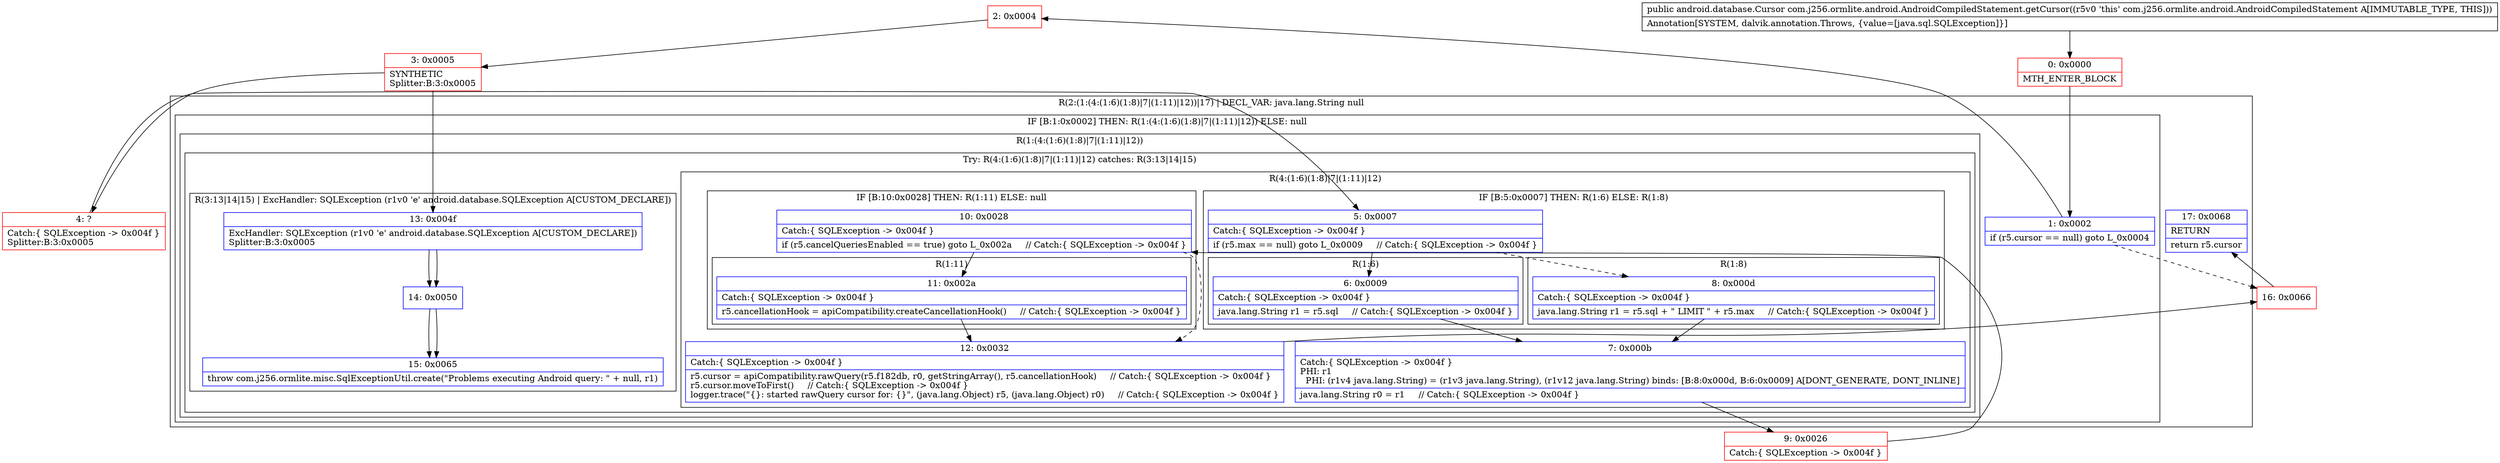 digraph "CFG forcom.j256.ormlite.android.AndroidCompiledStatement.getCursor()Landroid\/database\/Cursor;" {
subgraph cluster_Region_1114707120 {
label = "R(2:(1:(4:(1:6)(1:8)|7|(1:11)|12))|17) | DECL_VAR: java.lang.String null\l";
node [shape=record,color=blue];
subgraph cluster_IfRegion_1946960119 {
label = "IF [B:1:0x0002] THEN: R(1:(4:(1:6)(1:8)|7|(1:11)|12)) ELSE: null";
node [shape=record,color=blue];
Node_1 [shape=record,label="{1\:\ 0x0002|if (r5.cursor == null) goto L_0x0004\l}"];
subgraph cluster_Region_1849415718 {
label = "R(1:(4:(1:6)(1:8)|7|(1:11)|12))";
node [shape=record,color=blue];
subgraph cluster_TryCatchRegion_1702800434 {
label = "Try: R(4:(1:6)(1:8)|7|(1:11)|12) catches: R(3:13|14|15)";
node [shape=record,color=blue];
subgraph cluster_Region_654856912 {
label = "R(4:(1:6)(1:8)|7|(1:11)|12)";
node [shape=record,color=blue];
subgraph cluster_IfRegion_794882233 {
label = "IF [B:5:0x0007] THEN: R(1:6) ELSE: R(1:8)";
node [shape=record,color=blue];
Node_5 [shape=record,label="{5\:\ 0x0007|Catch:\{ SQLException \-\> 0x004f \}\l|if (r5.max == null) goto L_0x0009     \/\/ Catch:\{ SQLException \-\> 0x004f \}\l}"];
subgraph cluster_Region_1545357903 {
label = "R(1:6)";
node [shape=record,color=blue];
Node_6 [shape=record,label="{6\:\ 0x0009|Catch:\{ SQLException \-\> 0x004f \}\l|java.lang.String r1 = r5.sql     \/\/ Catch:\{ SQLException \-\> 0x004f \}\l}"];
}
subgraph cluster_Region_906531036 {
label = "R(1:8)";
node [shape=record,color=blue];
Node_8 [shape=record,label="{8\:\ 0x000d|Catch:\{ SQLException \-\> 0x004f \}\l|java.lang.String r1 = r5.sql + \" LIMIT \" + r5.max     \/\/ Catch:\{ SQLException \-\> 0x004f \}\l}"];
}
}
Node_7 [shape=record,label="{7\:\ 0x000b|Catch:\{ SQLException \-\> 0x004f \}\lPHI: r1 \l  PHI: (r1v4 java.lang.String) = (r1v3 java.lang.String), (r1v12 java.lang.String) binds: [B:8:0x000d, B:6:0x0009] A[DONT_GENERATE, DONT_INLINE]\l|java.lang.String r0 = r1     \/\/ Catch:\{ SQLException \-\> 0x004f \}\l}"];
subgraph cluster_IfRegion_972883546 {
label = "IF [B:10:0x0028] THEN: R(1:11) ELSE: null";
node [shape=record,color=blue];
Node_10 [shape=record,label="{10\:\ 0x0028|Catch:\{ SQLException \-\> 0x004f \}\l|if (r5.cancelQueriesEnabled == true) goto L_0x002a     \/\/ Catch:\{ SQLException \-\> 0x004f \}\l}"];
subgraph cluster_Region_162988971 {
label = "R(1:11)";
node [shape=record,color=blue];
Node_11 [shape=record,label="{11\:\ 0x002a|Catch:\{ SQLException \-\> 0x004f \}\l|r5.cancellationHook = apiCompatibility.createCancellationHook()     \/\/ Catch:\{ SQLException \-\> 0x004f \}\l}"];
}
}
Node_12 [shape=record,label="{12\:\ 0x0032|Catch:\{ SQLException \-\> 0x004f \}\l|r5.cursor = apiCompatibility.rawQuery(r5.f182db, r0, getStringArray(), r5.cancellationHook)     \/\/ Catch:\{ SQLException \-\> 0x004f \}\lr5.cursor.moveToFirst()     \/\/ Catch:\{ SQLException \-\> 0x004f \}\llogger.trace(\"\{\}: started rawQuery cursor for: \{\}\", (java.lang.Object) r5, (java.lang.Object) r0)     \/\/ Catch:\{ SQLException \-\> 0x004f \}\l}"];
}
subgraph cluster_Region_431497619 {
label = "R(3:13|14|15) | ExcHandler: SQLException (r1v0 'e' android.database.SQLException A[CUSTOM_DECLARE])\l";
node [shape=record,color=blue];
Node_13 [shape=record,label="{13\:\ 0x004f|ExcHandler: SQLException (r1v0 'e' android.database.SQLException A[CUSTOM_DECLARE])\lSplitter:B:3:0x0005\l}"];
Node_14 [shape=record,label="{14\:\ 0x0050}"];
Node_15 [shape=record,label="{15\:\ 0x0065|throw com.j256.ormlite.misc.SqlExceptionUtil.create(\"Problems executing Android query: \" + null, r1)\l}"];
}
}
}
}
Node_17 [shape=record,label="{17\:\ 0x0068|RETURN\l|return r5.cursor\l}"];
}
subgraph cluster_Region_431497619 {
label = "R(3:13|14|15) | ExcHandler: SQLException (r1v0 'e' android.database.SQLException A[CUSTOM_DECLARE])\l";
node [shape=record,color=blue];
Node_13 [shape=record,label="{13\:\ 0x004f|ExcHandler: SQLException (r1v0 'e' android.database.SQLException A[CUSTOM_DECLARE])\lSplitter:B:3:0x0005\l}"];
Node_14 [shape=record,label="{14\:\ 0x0050}"];
Node_15 [shape=record,label="{15\:\ 0x0065|throw com.j256.ormlite.misc.SqlExceptionUtil.create(\"Problems executing Android query: \" + null, r1)\l}"];
}
Node_0 [shape=record,color=red,label="{0\:\ 0x0000|MTH_ENTER_BLOCK\l}"];
Node_2 [shape=record,color=red,label="{2\:\ 0x0004}"];
Node_3 [shape=record,color=red,label="{3\:\ 0x0005|SYNTHETIC\lSplitter:B:3:0x0005\l}"];
Node_4 [shape=record,color=red,label="{4\:\ ?|Catch:\{ SQLException \-\> 0x004f \}\lSplitter:B:3:0x0005\l}"];
Node_9 [shape=record,color=red,label="{9\:\ 0x0026|Catch:\{ SQLException \-\> 0x004f \}\l}"];
Node_16 [shape=record,color=red,label="{16\:\ 0x0066}"];
MethodNode[shape=record,label="{public android.database.Cursor com.j256.ormlite.android.AndroidCompiledStatement.getCursor((r5v0 'this' com.j256.ormlite.android.AndroidCompiledStatement A[IMMUTABLE_TYPE, THIS]))  | Annotation[SYSTEM, dalvik.annotation.Throws, \{value=[java.sql.SQLException]\}]\l}"];
MethodNode -> Node_0;
Node_1 -> Node_2;
Node_1 -> Node_16[style=dashed];
Node_5 -> Node_6;
Node_5 -> Node_8[style=dashed];
Node_6 -> Node_7;
Node_8 -> Node_7;
Node_7 -> Node_9;
Node_10 -> Node_11;
Node_10 -> Node_12[style=dashed];
Node_11 -> Node_12;
Node_12 -> Node_16;
Node_13 -> Node_14;
Node_14 -> Node_15;
Node_13 -> Node_14;
Node_14 -> Node_15;
Node_0 -> Node_1;
Node_2 -> Node_3;
Node_3 -> Node_4;
Node_3 -> Node_13;
Node_4 -> Node_5;
Node_9 -> Node_10;
Node_16 -> Node_17;
}


